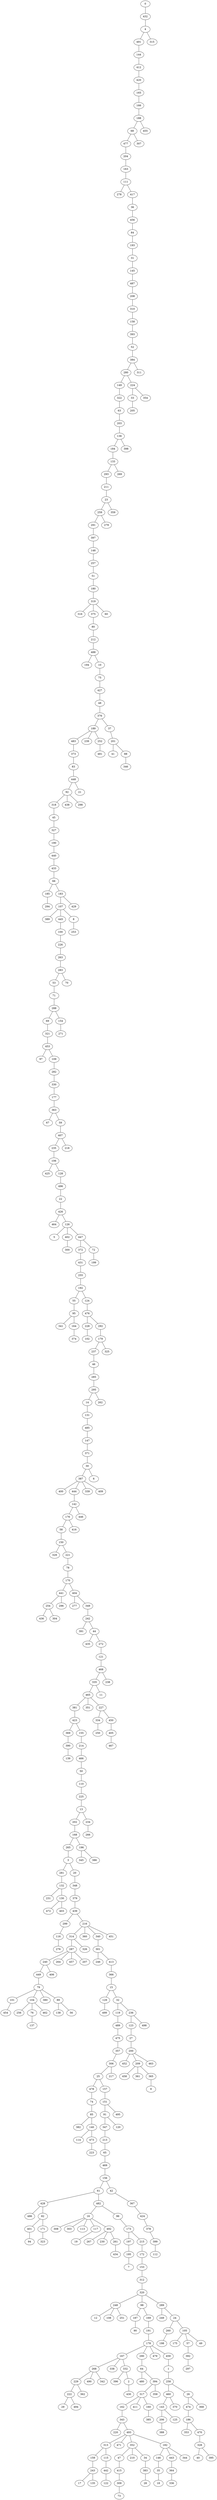 graph DFS_I_grafoErdos_Renyi_500_646  {
0;
432;
4;
491;
144;
412;
420;
165;
166;
188;
68;
477;
204;
163;
111;
278;
417;
36;
456;
84;
193;
31;
145;
487;
208;
310;
158;
393;
52;
384;
280;
149;
322;
63;
203;
136;
184;
133;
293;
211;
23;
259;
291;
397;
148;
257;
51;
180;
319;
316;
375;
80;
212;
488;
194;
10;
75;
427;
48;
376;
189;
483;
373;
83;
448;
92;
318;
45;
327;
190;
440;
433;
66;
185;
294;
183;
107;
389;
445;
100;
226;
263;
283;
53;
71;
288;
69;
321;
453;
97;
109;
282;
330;
177;
363;
67;
59;
407;
235;
106;
425;
128;
496;
22;
426;
464;
126;
5;
402;
300;
447;
372;
431;
255;
192;
55;
95;
341;
164;
374;
124;
476;
228;
102;
292;
179;
237;
46;
285;
295;
14;
131;
485;
147;
371;
30;
387;
400;
444;
142;
176;
58;
150;
329;
221;
78;
170;
441;
254;
436;
304;
296;
404;
277;
349;
242;
391;
44;
435;
272;
121;
468;
335;
465;
381;
423;
369;
390;
139;
155;
214;
466;
50;
110;
225;
13;
202;
168;
265;
3;
281;
132;
231;
130;
472;
403;
20;
348;
379;
439;
299;
116;
276;
216;
314;
287;
240;
449;
79;
101;
454;
104;
256;
76;
137;
462;
380;
89;
138;
56;
406;
264;
457;
207;
326;
360;
340;
301;
246;
413;
366;
15;
129;
499;
32;
119;
489;
475;
357;
306;
25;
478;
74;
85;
382;
140;
114;
473;
223;
157;
151;
91;
347;
213;
65;
469;
156;
61;
428;
486;
82;
401;
94;
171;
323;
482;
16;
308;
303;
113;
117;
19;
492;
267;
230;
261;
434;
96;
173;
197;
195;
7;
215;
172;
153;
312;
320;
248;
12;
108;
251;
98;
187;
90;
169;
191;
178;
167;
268;
229;
222;
29;
494;
362;
490;
342;
338;
332;
396;
2;
430;
290;
64;
480;
394;
317;
162;
343;
220;
493;
313;
159;
243;
17;
135;
115;
442;
122;
471;
352;
47;
415;
309;
73;
210;
34;
383;
28;
182;
146;
35;
18;
443;
364;
336;
344;
411;
160;
385;
358;
479;
459;
1;
258;
460;
143;
206;
388;
125;
370;
26;
474;
186;
353;
470;
328;
40;
395;
368;
289;
249;
24;
260;
198;
105;
175;
57;
392;
297;
49;
42;
367;
424;
378;
399;
112;
120;
495;
217;
236;
123;
27;
200;
452;
209;
458;
361;
365;
9;
463;
498;
451;
196;
345;
386;
234;
266;
351;
227;
334;
250;
450;
405;
467;
11;
238;
416;
446;
339;
409;
6;
262;
325;
72;
199;
218;
154;
271;
70;
8;
253;
429;
438;
298;
21;
239;
252;
481;
37;
201;
41;
88;
346;
60;
279;
359;
269;
398;
224;
33;
205;
354;
311;
307;
455;
315;
0 -- 432;
432 -- 4;
4 -- 491;
491 -- 144;
144 -- 412;
412 -- 420;
420 -- 165;
165 -- 166;
166 -- 188;
188 -- 68;
68 -- 477;
477 -- 204;
204 -- 163;
163 -- 111;
111 -- 278;
111 -- 417;
417 -- 36;
36 -- 456;
456 -- 84;
84 -- 193;
193 -- 31;
31 -- 145;
145 -- 487;
487 -- 208;
208 -- 310;
310 -- 158;
158 -- 393;
393 -- 52;
52 -- 384;
384 -- 280;
280 -- 149;
149 -- 322;
322 -- 63;
63 -- 203;
203 -- 136;
136 -- 184;
184 -- 133;
133 -- 293;
293 -- 211;
211 -- 23;
23 -- 259;
259 -- 291;
291 -- 397;
397 -- 148;
148 -- 257;
257 -- 51;
51 -- 180;
180 -- 319;
319 -- 316;
319 -- 375;
375 -- 80;
80 -- 212;
212 -- 488;
488 -- 194;
488 -- 10;
10 -- 75;
75 -- 427;
427 -- 48;
48 -- 376;
376 -- 189;
189 -- 483;
483 -- 373;
373 -- 83;
83 -- 448;
448 -- 92;
92 -- 318;
318 -- 45;
45 -- 327;
327 -- 190;
190 -- 440;
440 -- 433;
433 -- 66;
66 -- 185;
185 -- 294;
66 -- 183;
183 -- 107;
107 -- 389;
107 -- 445;
445 -- 100;
100 -- 226;
226 -- 263;
263 -- 283;
283 -- 53;
53 -- 71;
71 -- 288;
288 -- 69;
69 -- 321;
321 -- 453;
453 -- 97;
453 -- 109;
109 -- 282;
282 -- 330;
330 -- 177;
177 -- 363;
363 -- 67;
363 -- 59;
59 -- 407;
407 -- 235;
235 -- 106;
106 -- 425;
106 -- 128;
128 -- 496;
496 -- 22;
22 -- 426;
426 -- 464;
426 -- 126;
126 -- 5;
126 -- 402;
402 -- 300;
126 -- 447;
447 -- 372;
372 -- 431;
431 -- 255;
255 -- 192;
192 -- 55;
55 -- 95;
95 -- 341;
95 -- 164;
164 -- 374;
192 -- 124;
124 -- 476;
476 -- 228;
228 -- 102;
476 -- 292;
292 -- 179;
179 -- 237;
237 -- 46;
46 -- 285;
285 -- 295;
295 -- 14;
14 -- 131;
131 -- 485;
485 -- 147;
147 -- 371;
371 -- 30;
30 -- 387;
387 -- 400;
387 -- 444;
444 -- 142;
142 -- 176;
176 -- 58;
58 -- 150;
150 -- 329;
150 -- 221;
221 -- 78;
78 -- 170;
170 -- 441;
441 -- 254;
254 -- 436;
254 -- 304;
441 -- 296;
170 -- 404;
404 -- 277;
404 -- 349;
349 -- 242;
242 -- 391;
242 -- 44;
44 -- 435;
44 -- 272;
272 -- 121;
121 -- 468;
468 -- 335;
335 -- 465;
465 -- 381;
381 -- 423;
423 -- 369;
369 -- 390;
390 -- 139;
423 -- 155;
155 -- 214;
214 -- 466;
466 -- 50;
50 -- 110;
110 -- 225;
225 -- 13;
13 -- 202;
202 -- 168;
168 -- 265;
265 -- 3;
3 -- 281;
281 -- 132;
132 -- 231;
132 -- 130;
130 -- 472;
130 -- 403;
3 -- 20;
20 -- 348;
348 -- 379;
379 -- 439;
439 -- 299;
299 -- 116;
116 -- 276;
439 -- 216;
216 -- 314;
314 -- 287;
287 -- 240;
240 -- 449;
449 -- 79;
79 -- 101;
101 -- 454;
79 -- 104;
104 -- 256;
104 -- 76;
76 -- 137;
104 -- 462;
79 -- 380;
79 -- 89;
89 -- 138;
89 -- 56;
240 -- 406;
287 -- 264;
287 -- 457;
287 -- 207;
314 -- 326;
216 -- 360;
216 -- 340;
340 -- 301;
301 -- 246;
301 -- 413;
413 -- 366;
366 -- 15;
15 -- 129;
129 -- 499;
15 -- 32;
32 -- 119;
119 -- 489;
489 -- 475;
475 -- 357;
357 -- 306;
306 -- 25;
25 -- 478;
478 -- 74;
74 -- 85;
85 -- 382;
85 -- 140;
140 -- 114;
140 -- 473;
473 -- 223;
25 -- 157;
157 -- 151;
151 -- 91;
91 -- 347;
347 -- 213;
213 -- 65;
65 -- 469;
469 -- 156;
156 -- 61;
61 -- 428;
428 -- 486;
428 -- 82;
82 -- 401;
401 -- 94;
82 -- 171;
171 -- 323;
61 -- 482;
482 -- 16;
16 -- 308;
16 -- 303;
16 -- 113;
16 -- 117;
117 -- 19;
16 -- 492;
492 -- 267;
492 -- 230;
492 -- 261;
261 -- 434;
482 -- 96;
96 -- 173;
173 -- 197;
197 -- 195;
195 -- 7;
173 -- 215;
215 -- 172;
172 -- 153;
153 -- 312;
312 -- 320;
320 -- 248;
248 -- 12;
248 -- 108;
248 -- 251;
320 -- 98;
98 -- 187;
187 -- 90;
98 -- 169;
169 -- 191;
191 -- 178;
178 -- 167;
167 -- 268;
268 -- 229;
229 -- 222;
222 -- 29;
222 -- 494;
229 -- 362;
268 -- 490;
268 -- 342;
167 -- 338;
167 -- 332;
332 -- 396;
332 -- 2;
2 -- 430;
178 -- 290;
290 -- 64;
64 -- 480;
64 -- 394;
394 -- 317;
317 -- 162;
162 -- 343;
343 -- 220;
343 -- 493;
493 -- 313;
313 -- 159;
159 -- 243;
243 -- 17;
243 -- 135;
313 -- 115;
115 -- 442;
442 -- 122;
493 -- 471;
493 -- 352;
352 -- 47;
47 -- 415;
415 -- 309;
309 -- 73;
352 -- 210;
352 -- 34;
34 -- 383;
383 -- 28;
493 -- 182;
182 -- 146;
146 -- 35;
35 -- 18;
182 -- 443;
443 -- 364;
364 -- 336;
182 -- 344;
317 -- 411;
317 -- 160;
160 -- 385;
394 -- 358;
178 -- 479;
178 -- 459;
459 -- 1;
1 -- 258;
258 -- 460;
460 -- 143;
143 -- 206;
206 -- 388;
143 -- 125;
460 -- 370;
258 -- 26;
26 -- 474;
474 -- 186;
186 -- 353;
186 -- 470;
470 -- 328;
328 -- 40;
328 -- 395;
26 -- 368;
320 -- 289;
289 -- 249;
289 -- 24;
24 -- 260;
260 -- 198;
24 -- 105;
105 -- 175;
105 -- 57;
57 -- 392;
392 -- 297;
105 -- 49;
156 -- 42;
42 -- 367;
367 -- 424;
424 -- 378;
378 -- 399;
399 -- 112;
91 -- 120;
151 -- 495;
306 -- 217;
32 -- 236;
236 -- 123;
123 -- 27;
27 -- 200;
200 -- 452;
200 -- 209;
209 -- 458;
209 -- 361;
209 -- 365;
365 -- 9;
200 -- 463;
236 -- 498;
216 -- 451;
168 -- 196;
196 -- 345;
196 -- 386;
13 -- 234;
234 -- 266;
465 -- 351;
465 -- 227;
227 -- 334;
334 -- 250;
227 -- 450;
450 -- 405;
405 -- 467;
335 -- 11;
468 -- 238;
176 -- 416;
142 -- 446;
387 -- 339;
387 -- 409;
30 -- 6;
295 -- 262;
179 -- 325;
447 -- 72;
72 -- 199;
407 -- 218;
288 -- 154;
154 -- 271;
283 -- 70;
107 -- 8;
8 -- 253;
183 -- 429;
92 -- 438;
92 -- 298;
448 -- 21;
189 -- 239;
189 -- 252;
252 -- 481;
376 -- 37;
37 -- 201;
201 -- 41;
201 -- 88;
88 -- 346;
319 -- 60;
259 -- 279;
23 -- 359;
133 -- 269;
136 -- 398;
280 -- 224;
224 -- 33;
33 -- 205;
224 -- 354;
384 -- 311;
68 -- 307;
188 -- 455;
4 -- 315;
}